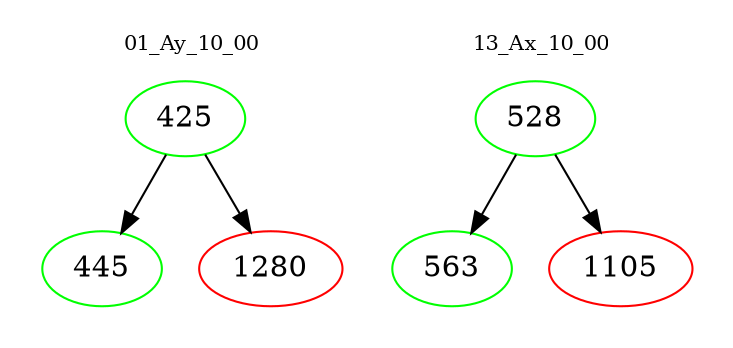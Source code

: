 digraph{
subgraph cluster_0 {
color = white
label = "01_Ay_10_00";
fontsize=10;
T0_425 [label="425", color="green"]
T0_425 -> T0_445 [color="black"]
T0_445 [label="445", color="green"]
T0_425 -> T0_1280 [color="black"]
T0_1280 [label="1280", color="red"]
}
subgraph cluster_1 {
color = white
label = "13_Ax_10_00";
fontsize=10;
T1_528 [label="528", color="green"]
T1_528 -> T1_563 [color="black"]
T1_563 [label="563", color="green"]
T1_528 -> T1_1105 [color="black"]
T1_1105 [label="1105", color="red"]
}
}
